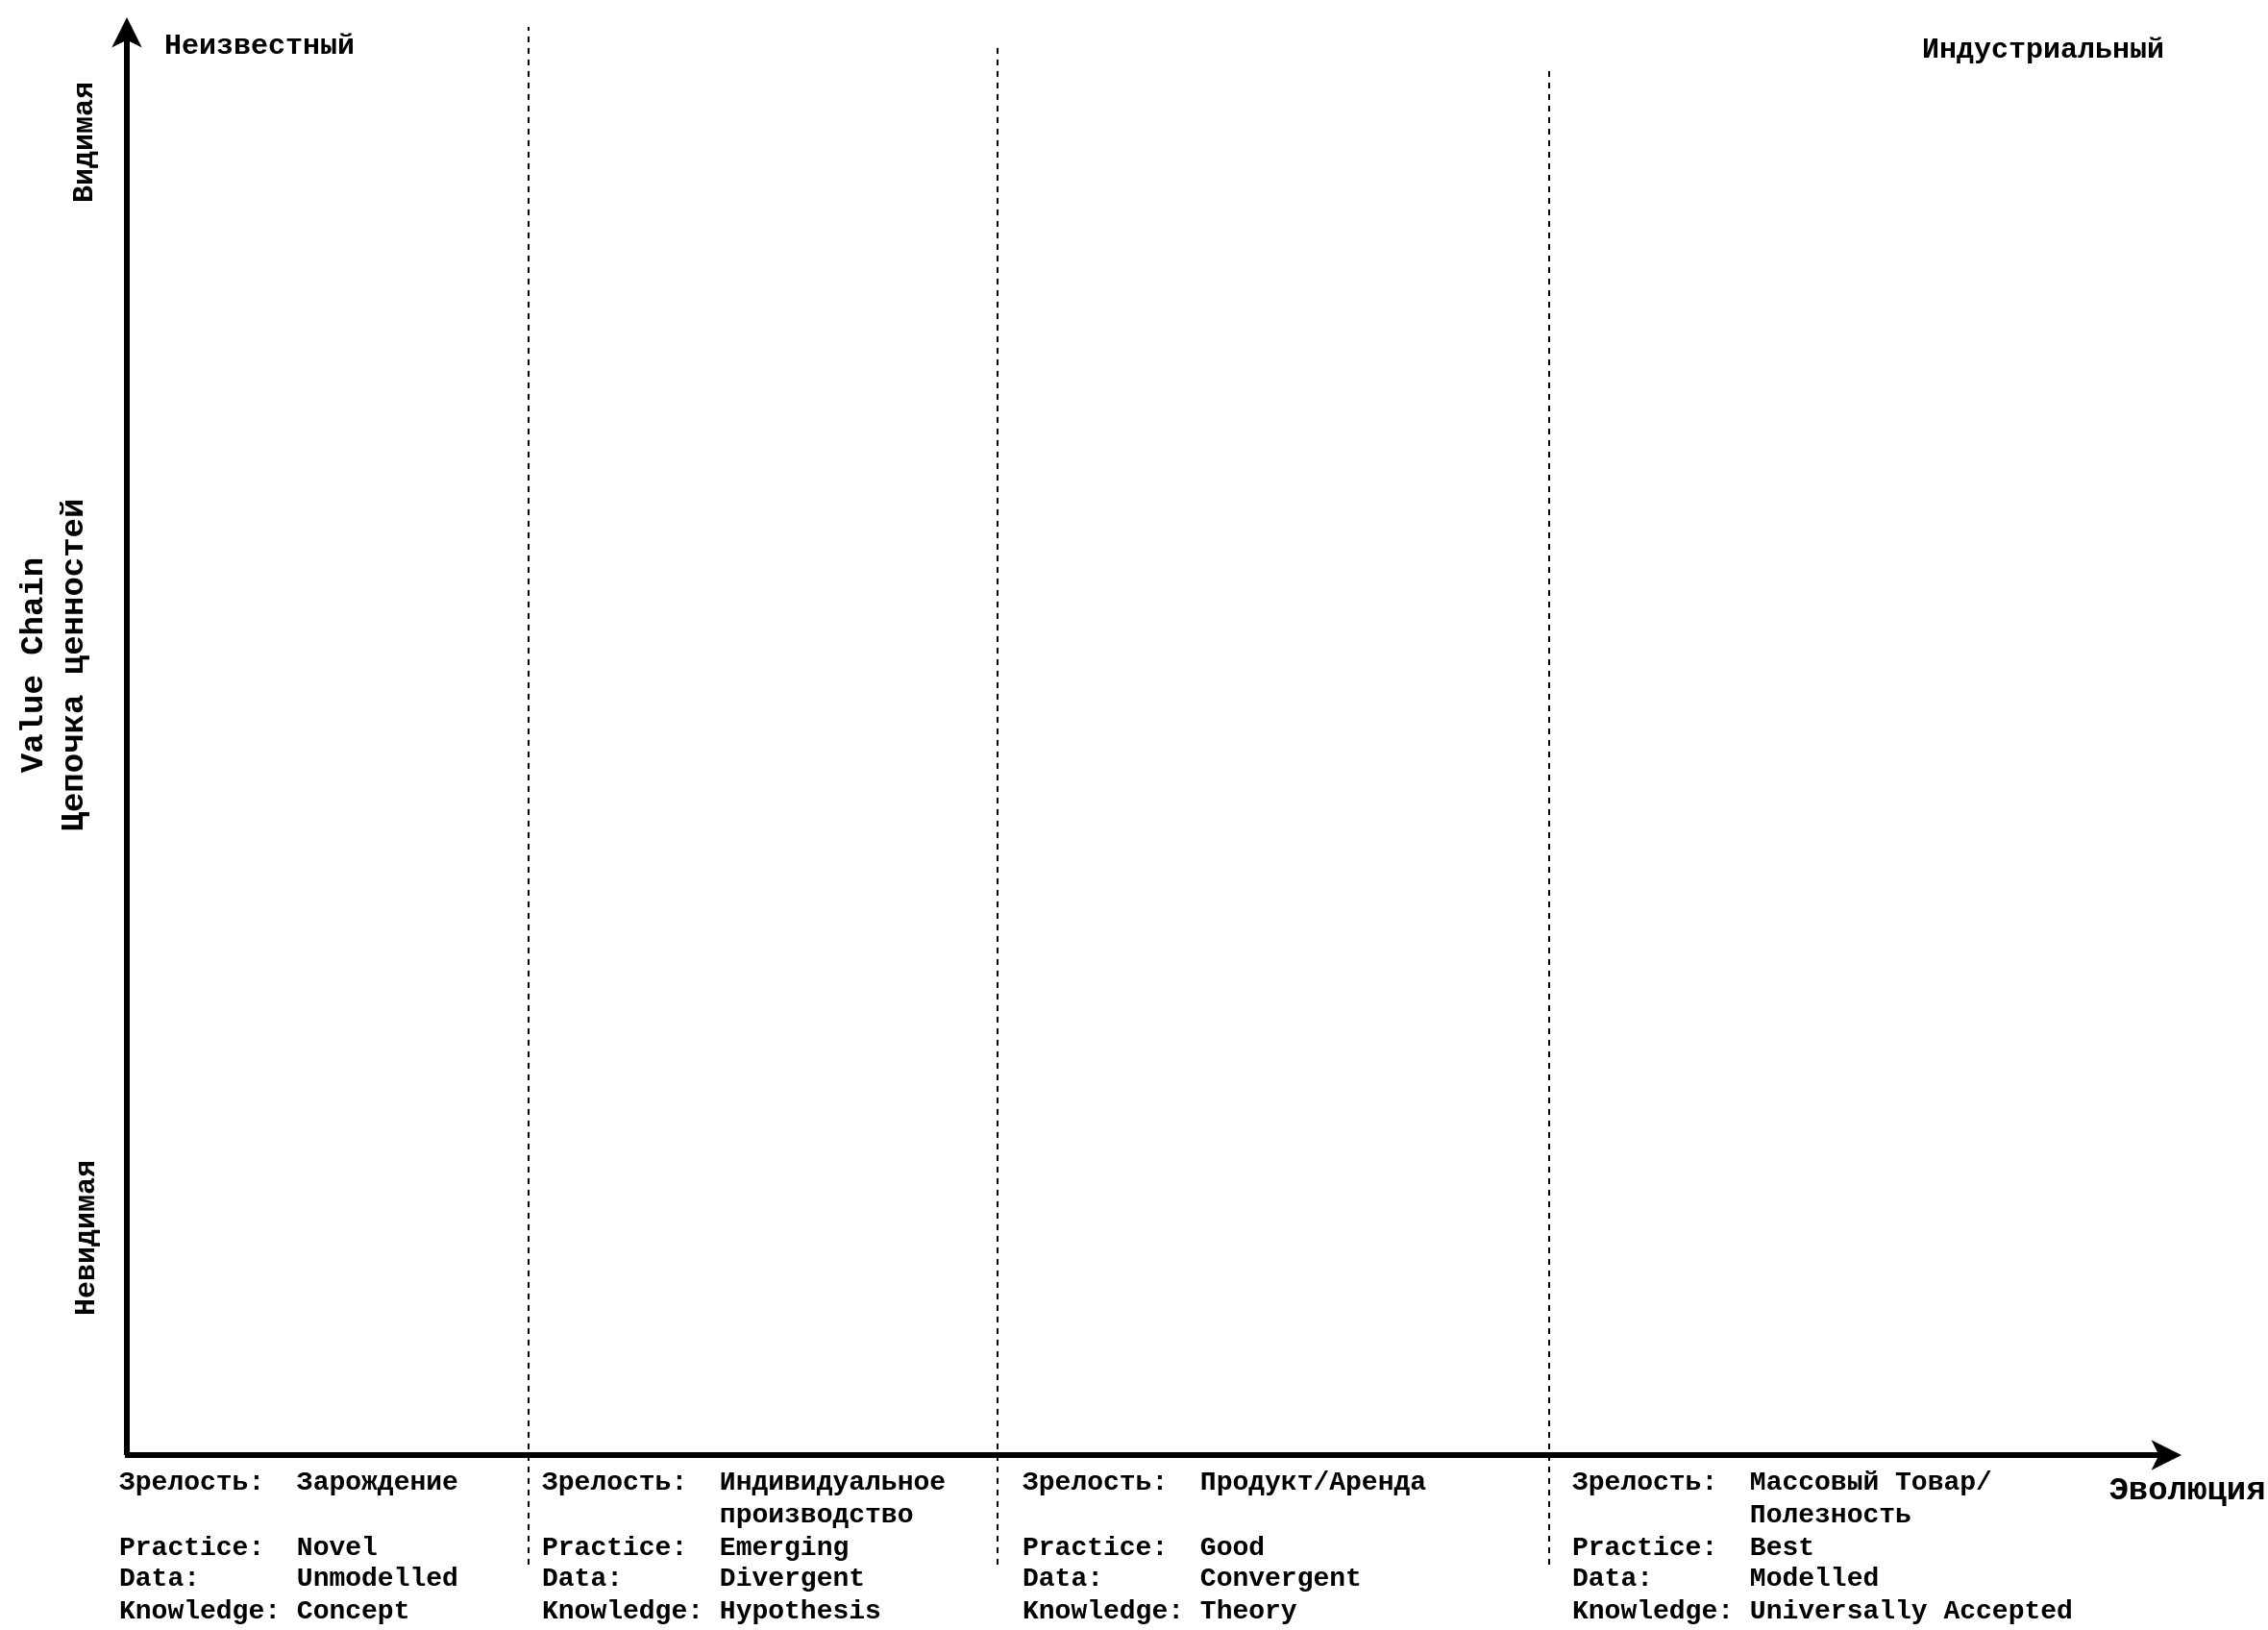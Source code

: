 <mxfile version="14.9.3" type="github">
  <diagram id="NqWfpk73c3VLZOA8zqiY" name="Page-1">
    <mxGraphModel dx="2040" dy="1966" grid="1" gridSize="10" guides="1" tooltips="1" connect="1" arrows="1" fold="1" page="1" pageScale="1" pageWidth="827" pageHeight="1169" math="0" shadow="0">
      <root>
        <mxCell id="0" />
        <mxCell id="1" parent="0" />
        <UserObject label="" tooltip="Wardley Mapping Canvas" id="zi9M3PT6x0vD0PKFDHq7-1">
          <mxCell style="endArrow=none;dashed=1;html=1;strokeWidth=1;fontSize=26;strokeColor=#000000;" edge="1" parent="1">
            <mxGeometry width="50" height="50" relative="1" as="geometry">
              <mxPoint x="135" y="805.0" as="sourcePoint" />
              <mxPoint x="135" y="5" as="targetPoint" />
            </mxGeometry>
          </mxCell>
        </UserObject>
        <mxCell id="zi9M3PT6x0vD0PKFDHq7-2" value="" style="endArrow=none;dashed=1;html=1;strokeWidth=1;fontSize=26;strokeColor=#000000;" edge="1" parent="1">
          <mxGeometry width="50" height="50" relative="1" as="geometry">
            <mxPoint x="379.0" y="805.0" as="sourcePoint" />
            <mxPoint x="379.0" y="15" as="targetPoint" />
          </mxGeometry>
        </mxCell>
        <mxCell id="zi9M3PT6x0vD0PKFDHq7-3" value="" style="endArrow=none;dashed=1;html=1;strokeWidth=1;fontSize=26;strokeColor=#000000;" edge="1" parent="1">
          <mxGeometry width="50" height="50" relative="1" as="geometry">
            <mxPoint x="666.0" y="805.0" as="sourcePoint" />
            <mxPoint x="666.0" y="25" as="targetPoint" />
          </mxGeometry>
        </mxCell>
        <mxCell id="zi9M3PT6x0vD0PKFDHq7-4" value="" style="endArrow=classic;html=1;strokeWidth=3;fontSize=26;" edge="1" parent="1">
          <mxGeometry width="50" height="50" relative="1" as="geometry">
            <mxPoint x="-74" y="748.0" as="sourcePoint" />
            <mxPoint x="-74.0" as="targetPoint" />
          </mxGeometry>
        </mxCell>
        <mxCell id="zi9M3PT6x0vD0PKFDHq7-5" value="" style="endArrow=classic;html=1;strokeWidth=3;fontSize=26;" edge="1" parent="1">
          <mxGeometry width="50" height="50" relative="1" as="geometry">
            <mxPoint x="-75.0" y="748.0" as="sourcePoint" />
            <mxPoint x="995.0" y="748.0" as="targetPoint" />
          </mxGeometry>
        </mxCell>
        <mxCell id="zi9M3PT6x0vD0PKFDHq7-6" value="Зрелость:&amp;nbsp; Зарождение&lt;br style=&quot;font-size: 14px&quot;&gt;&lt;br&gt;Practice:&amp;nbsp; Novel&lt;br style=&quot;font-size: 14px&quot;&gt;Data:&amp;nbsp; &amp;nbsp; &amp;nbsp; Unmodelled&lt;br style=&quot;font-size: 14px&quot;&gt;Knowledge: Concept" style="text;html=1;strokeColor=none;fillColor=none;align=left;verticalAlign=top;whiteSpace=wrap;rounded=0;labelPosition=center;verticalLabelPosition=middle;fontFamily=Courier New;fontStyle=1;fontSize=14;" vertex="1" parent="1">
          <mxGeometry x="-80" y="747" width="220" height="70" as="geometry" />
        </mxCell>
        <mxCell id="zi9M3PT6x0vD0PKFDHq7-7" value="Зрелость: &amp;nbsp;Индивидуальное&lt;br&gt;&amp;nbsp; &amp;nbsp; &amp;nbsp; &amp;nbsp; &amp;nbsp; &amp;nbsp;производство&lt;br style=&quot;font-size: 14px&quot;&gt;Practice:&amp;nbsp; Emerging&lt;br style=&quot;font-size: 14px&quot;&gt;Data:&amp;nbsp; &amp;nbsp; &amp;nbsp; Divergent&lt;br style=&quot;font-size: 14px&quot;&gt;Knowledge: Hypothesis" style="text;html=1;strokeColor=none;fillColor=none;align=left;verticalAlign=top;whiteSpace=wrap;rounded=0;labelPosition=center;verticalLabelPosition=middle;fontFamily=Courier New;fontStyle=1;fontSize=14;" vertex="1" parent="1">
          <mxGeometry x="140" y="747" width="240" height="70" as="geometry" />
        </mxCell>
        <mxCell id="zi9M3PT6x0vD0PKFDHq7-8" value="Зрелость:&amp;nbsp; Продукт/Аренда&lt;br style=&quot;font-size: 14px&quot;&gt;&lt;br&gt;Practice:&amp;nbsp; Good&lt;br style=&quot;font-size: 14px&quot;&gt;Data:&amp;nbsp; &amp;nbsp; &amp;nbsp; Convergent&lt;br style=&quot;font-size: 14px&quot;&gt;Knowledge: Theory" style="text;html=1;strokeColor=none;fillColor=none;align=left;verticalAlign=top;whiteSpace=wrap;rounded=0;labelPosition=center;verticalLabelPosition=middle;fontFamily=Courier New;fontStyle=1;fontSize=14;" vertex="1" parent="1">
          <mxGeometry x="390" y="747" width="270" height="70" as="geometry" />
        </mxCell>
        <mxCell id="zi9M3PT6x0vD0PKFDHq7-9" value="Зрелость: &amp;nbsp;Массовый Товар/&lt;br&gt;&amp;nbsp; &amp;nbsp; &amp;nbsp; &amp;nbsp; &amp;nbsp; &amp;nbsp;Полезность&lt;br&gt;Practice:&amp;nbsp; Best&lt;br style=&quot;font-size: 14px&quot;&gt;Data:&amp;nbsp; &amp;nbsp; &amp;nbsp; Modelled&lt;br style=&quot;font-size: 14px&quot;&gt;Knowledge: Universally Accepted" style="text;html=1;strokeColor=none;fillColor=none;align=left;verticalAlign=top;whiteSpace=wrap;rounded=0;labelPosition=center;verticalLabelPosition=middle;fontFamily=Courier New;fontStyle=1;fontSize=14;" vertex="1" parent="1">
          <mxGeometry x="676" y="747.0" width="286" height="70" as="geometry" />
        </mxCell>
        <mxCell id="zi9M3PT6x0vD0PKFDHq7-10" value="Эволюция" style="text;html=1;strokeColor=none;fillColor=none;align=center;verticalAlign=middle;whiteSpace=wrap;rounded=0;shadow=0;glass=0;comic=0;fontFamily=Courier New;fontSize=17;fontStyle=1" vertex="1" parent="1">
          <mxGeometry x="963" y="757.0" width="70" height="20" as="geometry" />
        </mxCell>
        <mxCell id="zi9M3PT6x0vD0PKFDHq7-11" value="Неизвестный" style="text;html=1;strokeColor=none;fillColor=none;align=center;verticalAlign=middle;whiteSpace=wrap;rounded=0;shadow=0;glass=0;comic=0;fontFamily=Courier New;fontSize=15;fontStyle=1" vertex="1" parent="1">
          <mxGeometry x="-60" y="5.0" width="110" height="20" as="geometry" />
        </mxCell>
        <mxCell id="zi9M3PT6x0vD0PKFDHq7-12" value="Индустриальный" style="text;html=1;strokeColor=none;fillColor=none;align=center;verticalAlign=middle;whiteSpace=wrap;rounded=0;shadow=0;glass=0;comic=0;fontFamily=Courier New;fontSize=15;fontStyle=1" vertex="1" parent="1">
          <mxGeometry x="868" y="7.0" width="110" height="20" as="geometry" />
        </mxCell>
        <mxCell id="zi9M3PT6x0vD0PKFDHq7-13" value="Value Chain&lt;br&gt;Цепочка ценностей" style="text;html=1;strokeColor=none;fillColor=none;align=center;verticalAlign=middle;whiteSpace=wrap;rounded=0;shadow=0;glass=0;comic=0;fontFamily=Courier New;fontSize=17;fontStyle=1;rotation=-90;" vertex="1" parent="1">
          <mxGeometry x="-201.25" y="310" width="177.5" height="55" as="geometry" />
        </mxCell>
        <mxCell id="zi9M3PT6x0vD0PKFDHq7-14" value="Видимая" style="text;html=1;strokeColor=none;fillColor=none;align=center;verticalAlign=middle;whiteSpace=wrap;rounded=0;shadow=0;glass=0;comic=0;fontFamily=Courier New;fontSize=15;fontStyle=1;rotation=-90;" vertex="1" parent="1">
          <mxGeometry x="-141" y="55.0" width="90" height="20" as="geometry" />
        </mxCell>
        <mxCell id="zi9M3PT6x0vD0PKFDHq7-15" value="Невидимая" style="text;html=1;strokeColor=none;fillColor=none;align=center;verticalAlign=middle;whiteSpace=wrap;rounded=0;shadow=0;glass=0;comic=0;fontFamily=Courier New;fontSize=15;fontStyle=1;rotation=-90;" vertex="1" parent="1">
          <mxGeometry x="-140" y="625.0" width="90" height="20" as="geometry" />
        </mxCell>
      </root>
    </mxGraphModel>
  </diagram>
</mxfile>
